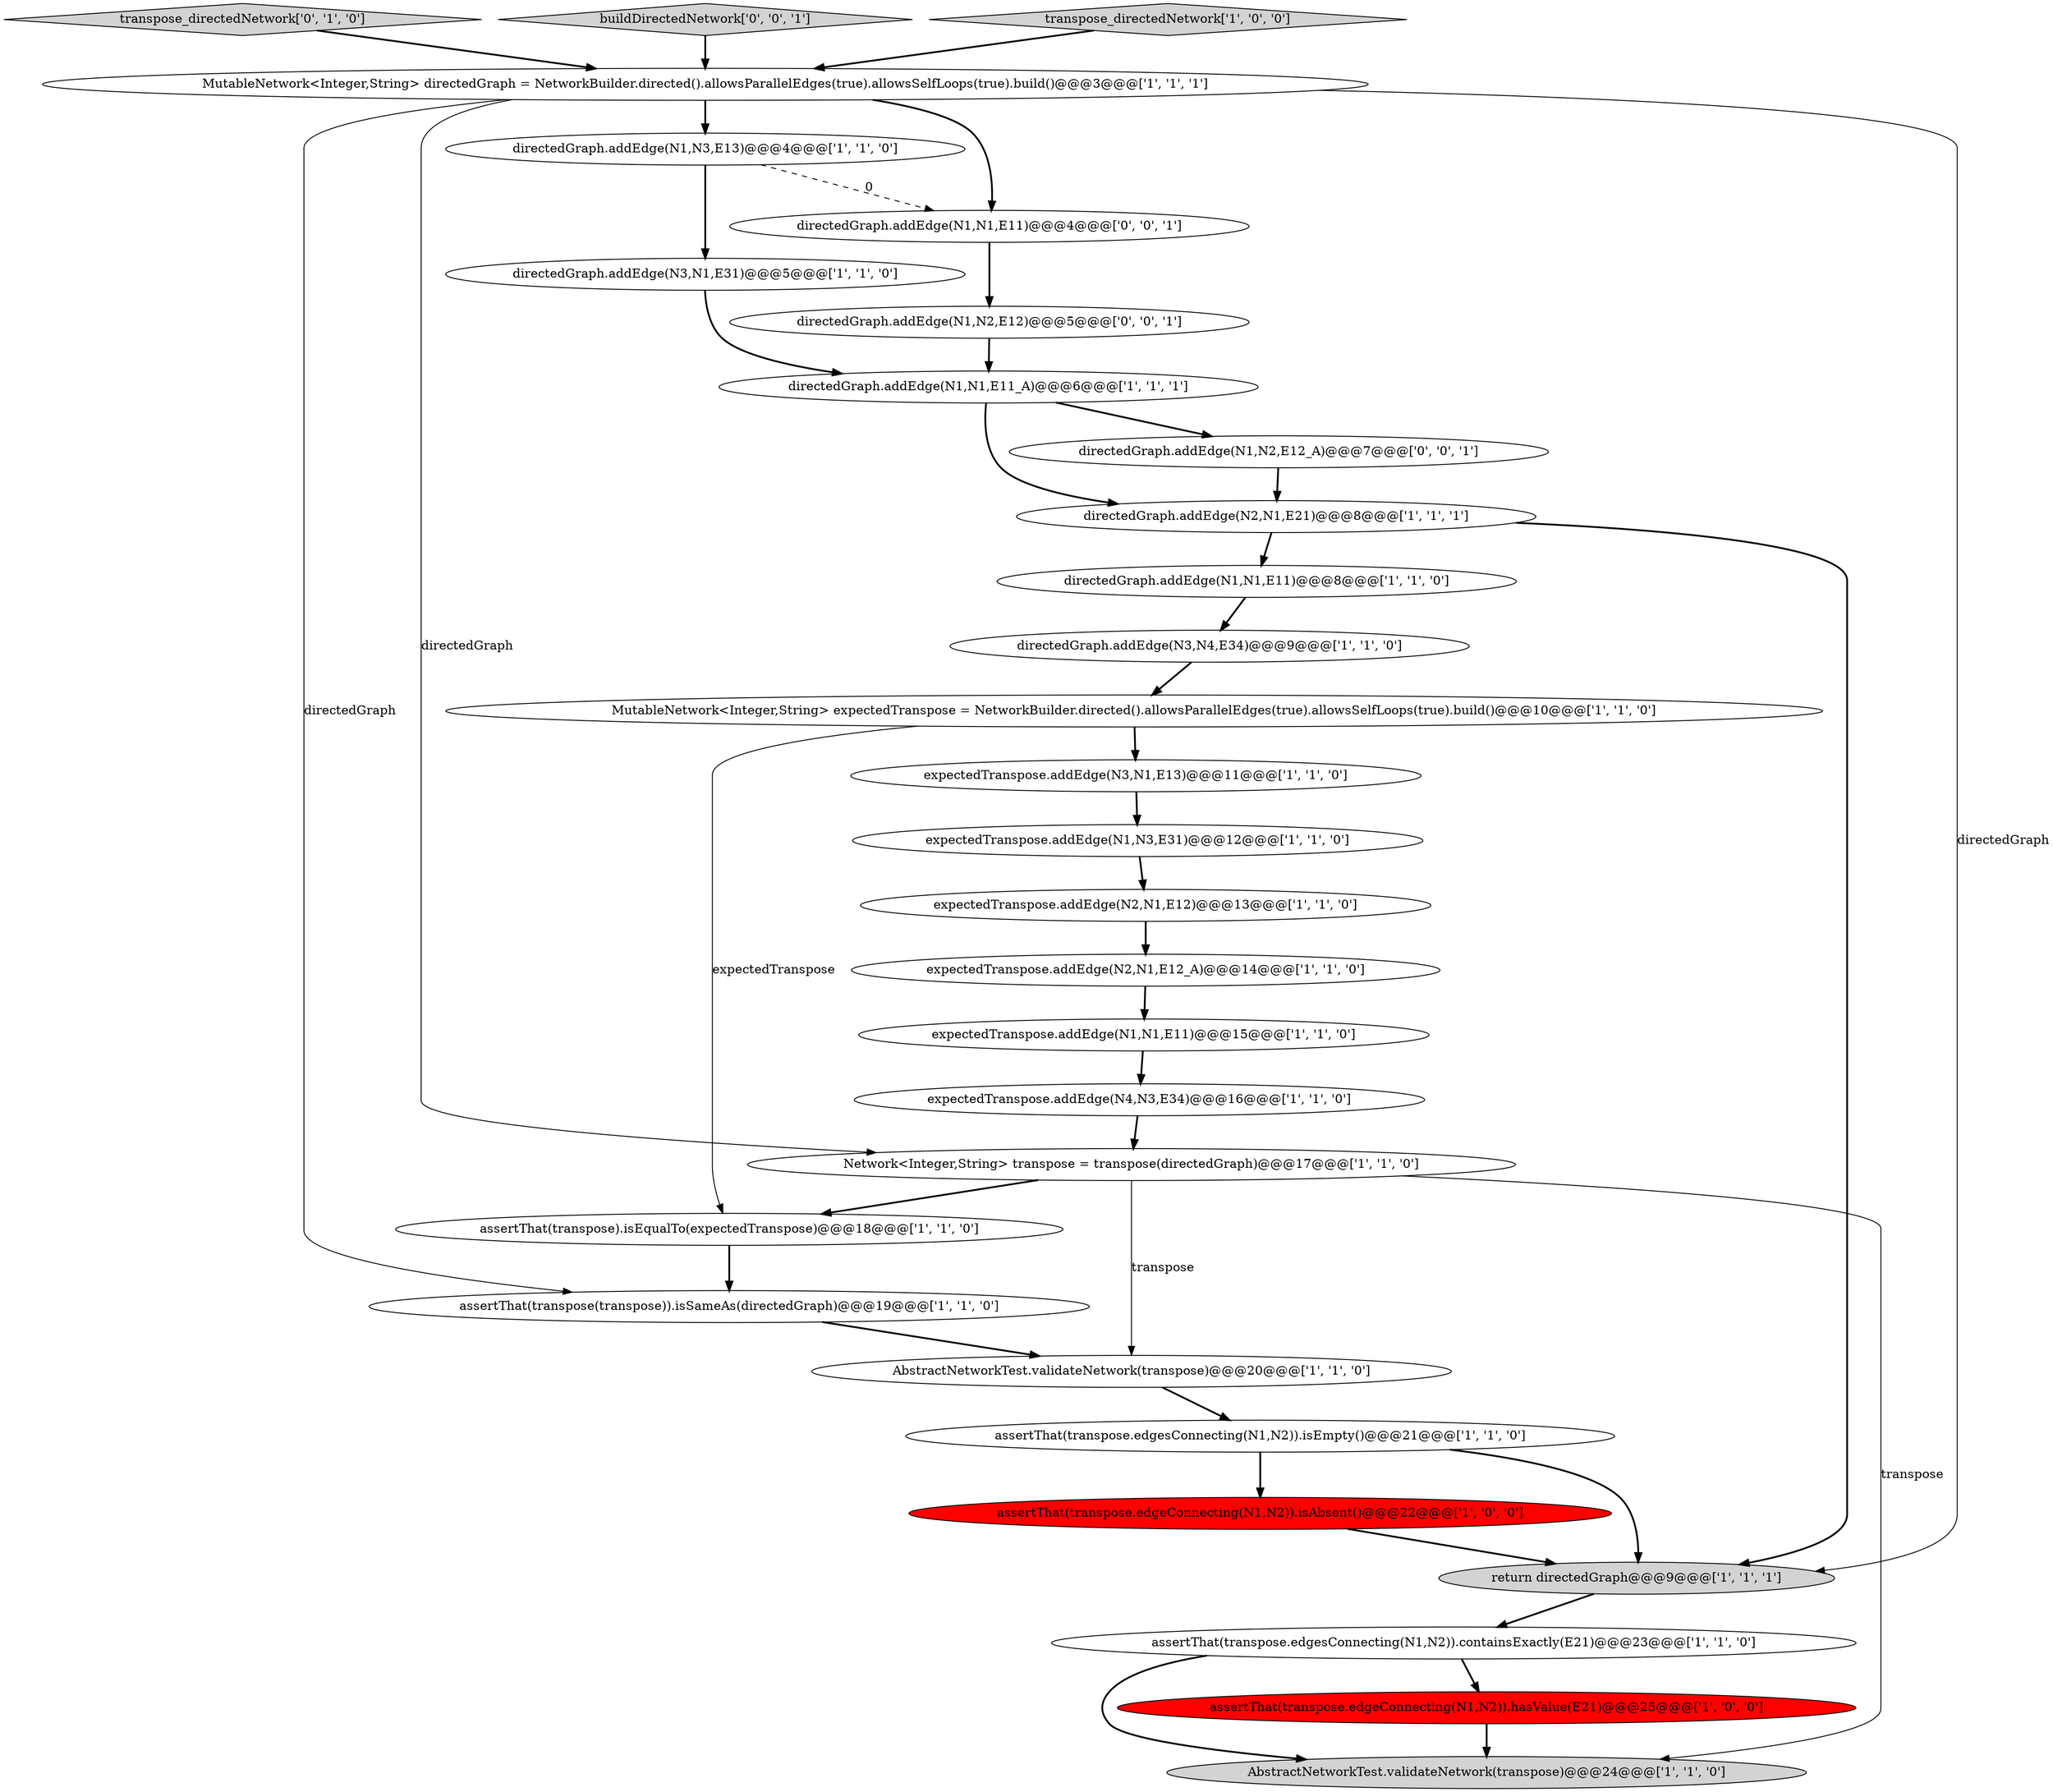 digraph {
25 [style = filled, label = "transpose_directedNetwork['0', '1', '0']", fillcolor = lightgray, shape = diamond image = "AAA0AAABBB2BBB"];
23 [style = filled, label = "MutableNetwork<Integer,String> expectedTranspose = NetworkBuilder.directed().allowsParallelEdges(true).allowsSelfLoops(true).build()@@@10@@@['1', '1', '0']", fillcolor = white, shape = ellipse image = "AAA0AAABBB1BBB"];
21 [style = filled, label = "expectedTranspose.addEdge(N3,N1,E13)@@@11@@@['1', '1', '0']", fillcolor = white, shape = ellipse image = "AAA0AAABBB1BBB"];
6 [style = filled, label = "MutableNetwork<Integer,String> directedGraph = NetworkBuilder.directed().allowsParallelEdges(true).allowsSelfLoops(true).build()@@@3@@@['1', '1', '1']", fillcolor = white, shape = ellipse image = "AAA0AAABBB1BBB"];
29 [style = filled, label = "buildDirectedNetwork['0', '0', '1']", fillcolor = lightgray, shape = diamond image = "AAA0AAABBB3BBB"];
20 [style = filled, label = "directedGraph.addEdge(N1,N1,E11)@@@8@@@['1', '1', '0']", fillcolor = white, shape = ellipse image = "AAA0AAABBB1BBB"];
7 [style = filled, label = "directedGraph.addEdge(N2,N1,E21)@@@8@@@['1', '1', '1']", fillcolor = white, shape = ellipse image = "AAA0AAABBB1BBB"];
1 [style = filled, label = "transpose_directedNetwork['1', '0', '0']", fillcolor = lightgray, shape = diamond image = "AAA0AAABBB1BBB"];
22 [style = filled, label = "Network<Integer,String> transpose = transpose(directedGraph)@@@17@@@['1', '1', '0']", fillcolor = white, shape = ellipse image = "AAA0AAABBB1BBB"];
24 [style = filled, label = "directedGraph.addEdge(N3,N4,E34)@@@9@@@['1', '1', '0']", fillcolor = white, shape = ellipse image = "AAA0AAABBB1BBB"];
8 [style = filled, label = "directedGraph.addEdge(N3,N1,E31)@@@5@@@['1', '1', '0']", fillcolor = white, shape = ellipse image = "AAA0AAABBB1BBB"];
17 [style = filled, label = "assertThat(transpose).isEqualTo(expectedTranspose)@@@18@@@['1', '1', '0']", fillcolor = white, shape = ellipse image = "AAA0AAABBB1BBB"];
4 [style = filled, label = "expectedTranspose.addEdge(N2,N1,E12_A)@@@14@@@['1', '1', '0']", fillcolor = white, shape = ellipse image = "AAA0AAABBB1BBB"];
5 [style = filled, label = "assertThat(transpose.edgesConnecting(N1,N2)).containsExactly(E21)@@@23@@@['1', '1', '0']", fillcolor = white, shape = ellipse image = "AAA0AAABBB1BBB"];
16 [style = filled, label = "assertThat(transpose.edgeConnecting(N1,N2)).isAbsent()@@@22@@@['1', '0', '0']", fillcolor = red, shape = ellipse image = "AAA1AAABBB1BBB"];
14 [style = filled, label = "expectedTranspose.addEdge(N2,N1,E12)@@@13@@@['1', '1', '0']", fillcolor = white, shape = ellipse image = "AAA0AAABBB1BBB"];
11 [style = filled, label = "assertThat(transpose.edgeConnecting(N1,N2)).hasValue(E21)@@@25@@@['1', '0', '0']", fillcolor = red, shape = ellipse image = "AAA1AAABBB1BBB"];
27 [style = filled, label = "directedGraph.addEdge(N1,N1,E11)@@@4@@@['0', '0', '1']", fillcolor = white, shape = ellipse image = "AAA0AAABBB3BBB"];
10 [style = filled, label = "expectedTranspose.addEdge(N4,N3,E34)@@@16@@@['1', '1', '0']", fillcolor = white, shape = ellipse image = "AAA0AAABBB1BBB"];
9 [style = filled, label = "expectedTranspose.addEdge(N1,N1,E11)@@@15@@@['1', '1', '0']", fillcolor = white, shape = ellipse image = "AAA0AAABBB1BBB"];
15 [style = filled, label = "directedGraph.addEdge(N1,N1,E11_A)@@@6@@@['1', '1', '1']", fillcolor = white, shape = ellipse image = "AAA0AAABBB1BBB"];
3 [style = filled, label = "assertThat(transpose(transpose)).isSameAs(directedGraph)@@@19@@@['1', '1', '0']", fillcolor = white, shape = ellipse image = "AAA0AAABBB1BBB"];
2 [style = filled, label = "directedGraph.addEdge(N1,N3,E13)@@@4@@@['1', '1', '0']", fillcolor = white, shape = ellipse image = "AAA0AAABBB1BBB"];
0 [style = filled, label = "expectedTranspose.addEdge(N1,N3,E31)@@@12@@@['1', '1', '0']", fillcolor = white, shape = ellipse image = "AAA0AAABBB1BBB"];
26 [style = filled, label = "directedGraph.addEdge(N1,N2,E12_A)@@@7@@@['0', '0', '1']", fillcolor = white, shape = ellipse image = "AAA0AAABBB3BBB"];
18 [style = filled, label = "assertThat(transpose.edgesConnecting(N1,N2)).isEmpty()@@@21@@@['1', '1', '0']", fillcolor = white, shape = ellipse image = "AAA0AAABBB1BBB"];
13 [style = filled, label = "AbstractNetworkTest.validateNetwork(transpose)@@@20@@@['1', '1', '0']", fillcolor = white, shape = ellipse image = "AAA0AAABBB1BBB"];
19 [style = filled, label = "return directedGraph@@@9@@@['1', '1', '1']", fillcolor = lightgray, shape = ellipse image = "AAA0AAABBB1BBB"];
28 [style = filled, label = "directedGraph.addEdge(N1,N2,E12)@@@5@@@['0', '0', '1']", fillcolor = white, shape = ellipse image = "AAA0AAABBB3BBB"];
12 [style = filled, label = "AbstractNetworkTest.validateNetwork(transpose)@@@24@@@['1', '1', '0']", fillcolor = lightgray, shape = ellipse image = "AAA0AAABBB1BBB"];
10->22 [style = bold, label=""];
4->9 [style = bold, label=""];
28->15 [style = bold, label=""];
8->15 [style = bold, label=""];
26->7 [style = bold, label=""];
15->7 [style = bold, label=""];
21->0 [style = bold, label=""];
22->12 [style = solid, label="transpose"];
6->19 [style = solid, label="directedGraph"];
27->28 [style = bold, label=""];
6->22 [style = solid, label="directedGraph"];
18->19 [style = bold, label=""];
2->27 [style = dashed, label="0"];
11->12 [style = bold, label=""];
7->20 [style = bold, label=""];
9->10 [style = bold, label=""];
16->19 [style = bold, label=""];
25->6 [style = bold, label=""];
22->13 [style = solid, label="transpose"];
15->26 [style = bold, label=""];
6->2 [style = bold, label=""];
19->5 [style = bold, label=""];
6->27 [style = bold, label=""];
29->6 [style = bold, label=""];
0->14 [style = bold, label=""];
1->6 [style = bold, label=""];
23->21 [style = bold, label=""];
5->12 [style = bold, label=""];
17->3 [style = bold, label=""];
3->13 [style = bold, label=""];
22->17 [style = bold, label=""];
5->11 [style = bold, label=""];
23->17 [style = solid, label="expectedTranspose"];
6->3 [style = solid, label="directedGraph"];
20->24 [style = bold, label=""];
7->19 [style = bold, label=""];
13->18 [style = bold, label=""];
2->8 [style = bold, label=""];
14->4 [style = bold, label=""];
24->23 [style = bold, label=""];
18->16 [style = bold, label=""];
}
